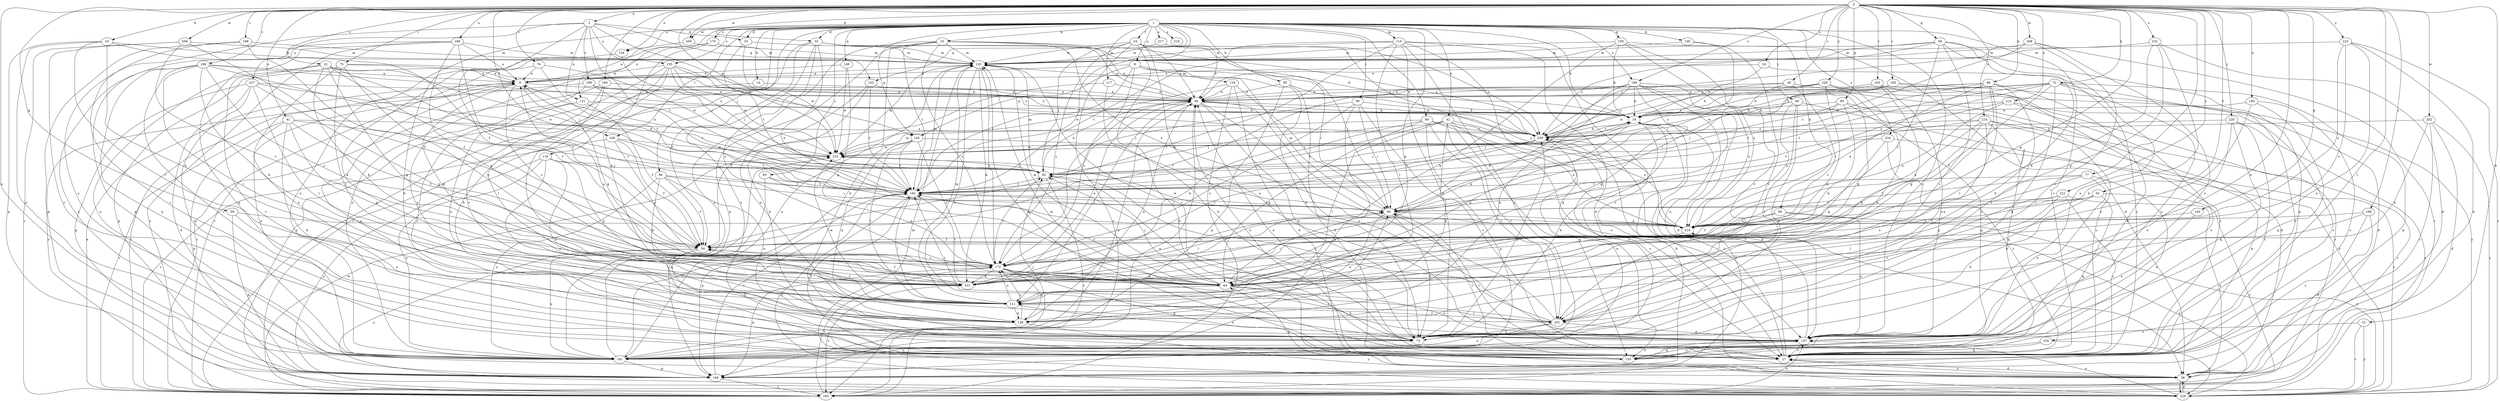 strict digraph  {
0;
1;
2;
8;
9;
10;
12;
14;
15;
18;
22;
24;
26;
27;
32;
33;
36;
41;
42;
46;
52;
53;
54;
58;
59;
60;
64;
68;
72;
73;
75;
76;
77;
80;
82;
83;
86;
89;
90;
92;
95;
96;
100;
101;
104;
109;
111;
115;
117;
118;
119;
120;
121;
128;
134;
137;
140;
145;
146;
149;
150;
153;
155;
163;
165;
168;
169;
170;
173;
180;
182;
185;
186;
191;
195;
196;
198;
199;
201;
202;
206;
208;
209;
210;
212;
214;
217;
218;
219;
220;
221;
223;
226;
227;
229;
232;
234;
235;
239;
0 -> 2  [label=a];
0 -> 10  [label=b];
0 -> 12  [label=b];
0 -> 22  [label=c];
0 -> 24  [label=c];
0 -> 26  [label=c];
0 -> 32  [label=d];
0 -> 41  [label=e];
0 -> 52  [label=f];
0 -> 58  [label=g];
0 -> 59  [label=g];
0 -> 60  [label=g];
0 -> 64  [label=g];
0 -> 68  [label=h];
0 -> 72  [label=h];
0 -> 73  [label=h];
0 -> 75  [label=i];
0 -> 76  [label=i];
0 -> 77  [label=i];
0 -> 104  [label=l];
0 -> 109  [label=l];
0 -> 134  [label=o];
0 -> 140  [label=p];
0 -> 145  [label=p];
0 -> 163  [label=r];
0 -> 168  [label=s];
0 -> 169  [label=s];
0 -> 180  [label=t];
0 -> 185  [label=u];
0 -> 186  [label=u];
0 -> 191  [label=u];
0 -> 195  [label=v];
0 -> 196  [label=v];
0 -> 198  [label=v];
0 -> 202  [label=w];
0 -> 206  [label=w];
0 -> 208  [label=w];
0 -> 209  [label=w];
0 -> 212  [label=x];
0 -> 214  [label=x];
0 -> 220  [label=y];
0 -> 221  [label=y];
0 -> 223  [label=y];
0 -> 226  [label=y];
0 -> 232  [label=z];
1 -> 8  [label=a];
1 -> 14  [label=b];
1 -> 15  [label=b];
1 -> 18  [label=b];
1 -> 27  [label=c];
1 -> 32  [label=d];
1 -> 33  [label=d];
1 -> 42  [label=e];
1 -> 53  [label=f];
1 -> 64  [label=g];
1 -> 80  [label=i];
1 -> 83  [label=j];
1 -> 86  [label=j];
1 -> 89  [label=j];
1 -> 90  [label=j];
1 -> 95  [label=k];
1 -> 96  [label=k];
1 -> 100  [label=k];
1 -> 109  [label=l];
1 -> 115  [label=m];
1 -> 117  [label=m];
1 -> 118  [label=m];
1 -> 121  [label=n];
1 -> 134  [label=o];
1 -> 137  [label=o];
1 -> 145  [label=p];
1 -> 149  [label=q];
1 -> 150  [label=q];
1 -> 153  [label=q];
1 -> 169  [label=s];
1 -> 170  [label=s];
1 -> 182  [label=t];
1 -> 191  [label=u];
1 -> 209  [label=w];
1 -> 217  [label=x];
1 -> 218  [label=x];
1 -> 234  [label=z];
1 -> 235  [label=z];
2 -> 33  [label=d];
2 -> 54  [label=f];
2 -> 121  [label=n];
2 -> 153  [label=q];
2 -> 182  [label=t];
2 -> 191  [label=u];
2 -> 199  [label=v];
2 -> 210  [label=w];
2 -> 227  [label=y];
2 -> 235  [label=z];
8 -> 9  [label=a];
8 -> 73  [label=h];
8 -> 82  [label=i];
8 -> 119  [label=m];
8 -> 145  [label=p];
8 -> 173  [label=s];
8 -> 182  [label=t];
9 -> 46  [label=e];
9 -> 64  [label=g];
9 -> 101  [label=k];
9 -> 165  [label=r];
9 -> 173  [label=s];
9 -> 191  [label=u];
10 -> 82  [label=i];
10 -> 101  [label=k];
10 -> 111  [label=l];
10 -> 120  [label=m];
10 -> 146  [label=p];
10 -> 191  [label=u];
12 -> 137  [label=o];
12 -> 165  [label=r];
12 -> 229  [label=y];
14 -> 46  [label=e];
14 -> 165  [label=r];
15 -> 46  [label=e];
15 -> 73  [label=h];
15 -> 120  [label=m];
15 -> 146  [label=p];
15 -> 173  [label=s];
15 -> 182  [label=t];
15 -> 191  [label=u];
15 -> 219  [label=x];
15 -> 239  [label=z];
18 -> 46  [label=e];
18 -> 64  [label=g];
18 -> 92  [label=j];
18 -> 165  [label=r];
18 -> 191  [label=u];
18 -> 239  [label=z];
22 -> 9  [label=a];
22 -> 27  [label=c];
22 -> 54  [label=f];
22 -> 64  [label=g];
22 -> 92  [label=j];
22 -> 101  [label=k];
22 -> 182  [label=t];
22 -> 191  [label=u];
24 -> 9  [label=a];
24 -> 18  [label=b];
24 -> 27  [label=c];
26 -> 18  [label=b];
26 -> 36  [label=d];
26 -> 46  [label=e];
26 -> 82  [label=i];
26 -> 173  [label=s];
27 -> 9  [label=a];
27 -> 18  [label=b];
27 -> 36  [label=d];
27 -> 46  [label=e];
27 -> 82  [label=i];
27 -> 120  [label=m];
27 -> 239  [label=z];
32 -> 18  [label=b];
32 -> 27  [label=c];
32 -> 46  [label=e];
32 -> 54  [label=f];
32 -> 120  [label=m];
32 -> 165  [label=r];
32 -> 173  [label=s];
32 -> 219  [label=x];
33 -> 120  [label=m];
33 -> 182  [label=t];
33 -> 210  [label=w];
36 -> 27  [label=c];
36 -> 64  [label=g];
36 -> 229  [label=y];
41 -> 54  [label=f];
41 -> 64  [label=g];
41 -> 73  [label=h];
41 -> 146  [label=p];
41 -> 165  [label=r];
41 -> 182  [label=t];
41 -> 239  [label=z];
42 -> 92  [label=j];
42 -> 111  [label=l];
42 -> 128  [label=n];
42 -> 137  [label=o];
42 -> 155  [label=q];
42 -> 182  [label=t];
42 -> 201  [label=v];
42 -> 219  [label=x];
42 -> 239  [label=z];
46 -> 18  [label=b];
46 -> 73  [label=h];
46 -> 111  [label=l];
46 -> 137  [label=o];
46 -> 173  [label=s];
46 -> 191  [label=u];
52 -> 73  [label=h];
52 -> 82  [label=i];
52 -> 155  [label=q];
52 -> 165  [label=r];
52 -> 173  [label=s];
52 -> 219  [label=x];
53 -> 27  [label=c];
53 -> 46  [label=e];
53 -> 82  [label=i];
53 -> 92  [label=j];
53 -> 120  [label=m];
53 -> 137  [label=o];
53 -> 165  [label=r];
53 -> 173  [label=s];
53 -> 219  [label=x];
54 -> 73  [label=h];
54 -> 173  [label=s];
54 -> 191  [label=u];
54 -> 229  [label=y];
58 -> 46  [label=e];
58 -> 54  [label=f];
58 -> 73  [label=h];
58 -> 120  [label=m];
58 -> 137  [label=o];
58 -> 146  [label=p];
58 -> 201  [label=v];
58 -> 239  [label=z];
59 -> 128  [label=n];
59 -> 146  [label=p];
59 -> 219  [label=x];
60 -> 18  [label=b];
60 -> 27  [label=c];
60 -> 92  [label=j];
60 -> 101  [label=k];
60 -> 155  [label=q];
60 -> 239  [label=z];
64 -> 9  [label=a];
64 -> 73  [label=h];
64 -> 82  [label=i];
64 -> 92  [label=j];
64 -> 111  [label=l];
64 -> 120  [label=m];
64 -> 137  [label=o];
64 -> 182  [label=t];
68 -> 18  [label=b];
68 -> 46  [label=e];
68 -> 64  [label=g];
68 -> 73  [label=h];
68 -> 111  [label=l];
68 -> 182  [label=t];
68 -> 191  [label=u];
68 -> 219  [label=x];
72 -> 18  [label=b];
72 -> 27  [label=c];
72 -> 46  [label=e];
72 -> 54  [label=f];
72 -> 73  [label=h];
72 -> 82  [label=i];
72 -> 137  [label=o];
72 -> 146  [label=p];
72 -> 182  [label=t];
73 -> 18  [label=b];
73 -> 92  [label=j];
73 -> 239  [label=z];
75 -> 9  [label=a];
75 -> 64  [label=g];
75 -> 111  [label=l];
75 -> 137  [label=o];
75 -> 146  [label=p];
75 -> 239  [label=z];
76 -> 9  [label=a];
76 -> 101  [label=k];
76 -> 182  [label=t];
76 -> 210  [label=w];
77 -> 64  [label=g];
77 -> 137  [label=o];
77 -> 182  [label=t];
77 -> 191  [label=u];
77 -> 219  [label=x];
80 -> 64  [label=g];
80 -> 146  [label=p];
80 -> 173  [label=s];
80 -> 201  [label=v];
80 -> 210  [label=w];
80 -> 219  [label=x];
80 -> 239  [label=z];
82 -> 18  [label=b];
82 -> 73  [label=h];
82 -> 120  [label=m];
82 -> 128  [label=n];
82 -> 173  [label=s];
82 -> 182  [label=t];
82 -> 219  [label=x];
83 -> 155  [label=q];
83 -> 173  [label=s];
83 -> 182  [label=t];
86 -> 54  [label=f];
86 -> 82  [label=i];
86 -> 101  [label=k];
86 -> 128  [label=n];
86 -> 182  [label=t];
86 -> 191  [label=u];
89 -> 18  [label=b];
89 -> 73  [label=h];
89 -> 201  [label=v];
89 -> 219  [label=x];
89 -> 229  [label=y];
90 -> 18  [label=b];
90 -> 27  [label=c];
90 -> 82  [label=i];
90 -> 92  [label=j];
90 -> 101  [label=k];
90 -> 146  [label=p];
92 -> 9  [label=a];
92 -> 46  [label=e];
92 -> 120  [label=m];
92 -> 165  [label=r];
92 -> 182  [label=t];
95 -> 36  [label=d];
95 -> 46  [label=e];
95 -> 146  [label=p];
95 -> 239  [label=z];
96 -> 54  [label=f];
96 -> 137  [label=o];
96 -> 219  [label=x];
96 -> 229  [label=y];
100 -> 82  [label=i];
100 -> 120  [label=m];
100 -> 201  [label=v];
101 -> 46  [label=e];
101 -> 54  [label=f];
101 -> 82  [label=i];
101 -> 165  [label=r];
101 -> 182  [label=t];
104 -> 155  [label=q];
104 -> 191  [label=u];
104 -> 229  [label=y];
109 -> 54  [label=f];
109 -> 165  [label=r];
109 -> 173  [label=s];
109 -> 182  [label=t];
109 -> 210  [label=w];
111 -> 54  [label=f];
111 -> 120  [label=m];
111 -> 128  [label=n];
111 -> 137  [label=o];
111 -> 173  [label=s];
111 -> 201  [label=v];
111 -> 210  [label=w];
115 -> 27  [label=c];
115 -> 36  [label=d];
115 -> 54  [label=f];
115 -> 73  [label=h];
115 -> 111  [label=l];
115 -> 120  [label=m];
115 -> 155  [label=q];
115 -> 182  [label=t];
115 -> 191  [label=u];
117 -> 46  [label=e];
117 -> 54  [label=f];
117 -> 73  [label=h];
118 -> 92  [label=j];
118 -> 101  [label=k];
118 -> 128  [label=n];
118 -> 137  [label=o];
118 -> 191  [label=u];
118 -> 229  [label=y];
119 -> 36  [label=d];
119 -> 46  [label=e];
119 -> 82  [label=i];
119 -> 165  [label=r];
119 -> 210  [label=w];
120 -> 9  [label=a];
120 -> 36  [label=d];
120 -> 73  [label=h];
120 -> 101  [label=k];
120 -> 173  [label=s];
120 -> 191  [label=u];
121 -> 18  [label=b];
121 -> 54  [label=f];
121 -> 128  [label=n];
121 -> 137  [label=o];
128 -> 46  [label=e];
128 -> 82  [label=i];
128 -> 173  [label=s];
128 -> 229  [label=y];
134 -> 73  [label=h];
134 -> 92  [label=j];
137 -> 27  [label=c];
137 -> 155  [label=q];
137 -> 191  [label=u];
137 -> 239  [label=z];
140 -> 137  [label=o];
140 -> 219  [label=x];
145 -> 111  [label=l];
145 -> 128  [label=n];
145 -> 173  [label=s];
145 -> 182  [label=t];
145 -> 210  [label=w];
145 -> 219  [label=x];
146 -> 18  [label=b];
146 -> 165  [label=r];
146 -> 182  [label=t];
149 -> 9  [label=a];
149 -> 64  [label=g];
149 -> 210  [label=w];
150 -> 18  [label=b];
150 -> 36  [label=d];
150 -> 101  [label=k];
150 -> 120  [label=m];
150 -> 201  [label=v];
150 -> 219  [label=x];
153 -> 46  [label=e];
153 -> 73  [label=h];
153 -> 128  [label=n];
153 -> 182  [label=t];
155 -> 46  [label=e];
155 -> 82  [label=i];
155 -> 120  [label=m];
155 -> 137  [label=o];
155 -> 182  [label=t];
163 -> 46  [label=e];
163 -> 82  [label=i];
163 -> 111  [label=l];
163 -> 137  [label=o];
163 -> 165  [label=r];
165 -> 9  [label=a];
165 -> 46  [label=e];
165 -> 137  [label=o];
165 -> 173  [label=s];
165 -> 210  [label=w];
168 -> 27  [label=c];
168 -> 36  [label=d];
168 -> 101  [label=k];
168 -> 219  [label=x];
169 -> 18  [label=b];
169 -> 36  [label=d];
169 -> 46  [label=e];
169 -> 54  [label=f];
169 -> 64  [label=g];
169 -> 101  [label=k];
169 -> 128  [label=n];
169 -> 137  [label=o];
169 -> 219  [label=x];
170 -> 101  [label=k];
170 -> 120  [label=m];
170 -> 165  [label=r];
170 -> 191  [label=u];
173 -> 64  [label=g];
173 -> 92  [label=j];
173 -> 101  [label=k];
173 -> 128  [label=n];
173 -> 137  [label=o];
173 -> 146  [label=p];
173 -> 155  [label=q];
180 -> 46  [label=e];
180 -> 111  [label=l];
180 -> 165  [label=r];
180 -> 201  [label=v];
182 -> 82  [label=i];
182 -> 111  [label=l];
182 -> 120  [label=m];
182 -> 146  [label=p];
182 -> 229  [label=y];
185 -> 18  [label=b];
185 -> 27  [label=c];
185 -> 128  [label=n];
185 -> 155  [label=q];
186 -> 9  [label=a];
186 -> 54  [label=f];
186 -> 64  [label=g];
186 -> 120  [label=m];
186 -> 146  [label=p];
186 -> 155  [label=q];
186 -> 229  [label=y];
191 -> 92  [label=j];
191 -> 146  [label=p];
191 -> 182  [label=t];
191 -> 210  [label=w];
195 -> 27  [label=c];
195 -> 36  [label=d];
195 -> 46  [label=e];
195 -> 210  [label=w];
195 -> 239  [label=z];
196 -> 9  [label=a];
196 -> 27  [label=c];
196 -> 101  [label=k];
196 -> 111  [label=l];
196 -> 155  [label=q];
196 -> 173  [label=s];
196 -> 182  [label=t];
196 -> 191  [label=u];
196 -> 239  [label=z];
198 -> 27  [label=c];
198 -> 54  [label=f];
198 -> 120  [label=m];
198 -> 146  [label=p];
199 -> 46  [label=e];
199 -> 128  [label=n];
199 -> 182  [label=t];
199 -> 229  [label=y];
199 -> 239  [label=z];
201 -> 46  [label=e];
201 -> 73  [label=h];
201 -> 92  [label=j];
201 -> 111  [label=l];
201 -> 137  [label=o];
201 -> 182  [label=t];
201 -> 191  [label=u];
202 -> 27  [label=c];
202 -> 36  [label=d];
202 -> 101  [label=k];
202 -> 229  [label=y];
202 -> 239  [label=z];
206 -> 27  [label=c];
206 -> 54  [label=f];
206 -> 120  [label=m];
206 -> 165  [label=r];
206 -> 173  [label=s];
208 -> 120  [label=m];
208 -> 137  [label=o];
208 -> 165  [label=r];
208 -> 182  [label=t];
208 -> 201  [label=v];
208 -> 239  [label=z];
209 -> 9  [label=a];
209 -> 120  [label=m];
210 -> 9  [label=a];
210 -> 92  [label=j];
210 -> 120  [label=m];
212 -> 18  [label=b];
212 -> 27  [label=c];
212 -> 82  [label=i];
212 -> 191  [label=u];
212 -> 219  [label=x];
214 -> 101  [label=k];
214 -> 146  [label=p];
214 -> 155  [label=q];
214 -> 165  [label=r];
214 -> 182  [label=t];
214 -> 201  [label=v];
214 -> 219  [label=x];
214 -> 239  [label=z];
217 -> 46  [label=e];
217 -> 120  [label=m];
217 -> 239  [label=z];
219 -> 54  [label=f];
219 -> 210  [label=w];
220 -> 27  [label=c];
220 -> 137  [label=o];
220 -> 155  [label=q];
220 -> 165  [label=r];
220 -> 239  [label=z];
221 -> 27  [label=c];
221 -> 36  [label=d];
221 -> 82  [label=i];
221 -> 111  [label=l];
221 -> 201  [label=v];
223 -> 36  [label=d];
223 -> 120  [label=m];
223 -> 137  [label=o];
223 -> 173  [label=s];
223 -> 219  [label=x];
223 -> 229  [label=y];
226 -> 46  [label=e];
226 -> 64  [label=g];
226 -> 101  [label=k];
226 -> 128  [label=n];
226 -> 210  [label=w];
226 -> 229  [label=y];
226 -> 239  [label=z];
227 -> 36  [label=d];
227 -> 46  [label=e];
227 -> 64  [label=g];
227 -> 111  [label=l];
227 -> 146  [label=p];
227 -> 191  [label=u];
227 -> 210  [label=w];
229 -> 36  [label=d];
229 -> 120  [label=m];
229 -> 137  [label=o];
229 -> 219  [label=x];
232 -> 36  [label=d];
232 -> 64  [label=g];
232 -> 73  [label=h];
232 -> 101  [label=k];
232 -> 120  [label=m];
234 -> 27  [label=c];
234 -> 64  [label=g];
234 -> 210  [label=w];
234 -> 229  [label=y];
235 -> 9  [label=a];
235 -> 18  [label=b];
235 -> 73  [label=h];
235 -> 92  [label=j];
235 -> 111  [label=l];
235 -> 210  [label=w];
235 -> 229  [label=y];
235 -> 239  [label=z];
239 -> 18  [label=b];
239 -> 27  [label=c];
239 -> 92  [label=j];
239 -> 173  [label=s];
239 -> 182  [label=t];
239 -> 191  [label=u];
239 -> 210  [label=w];
}
